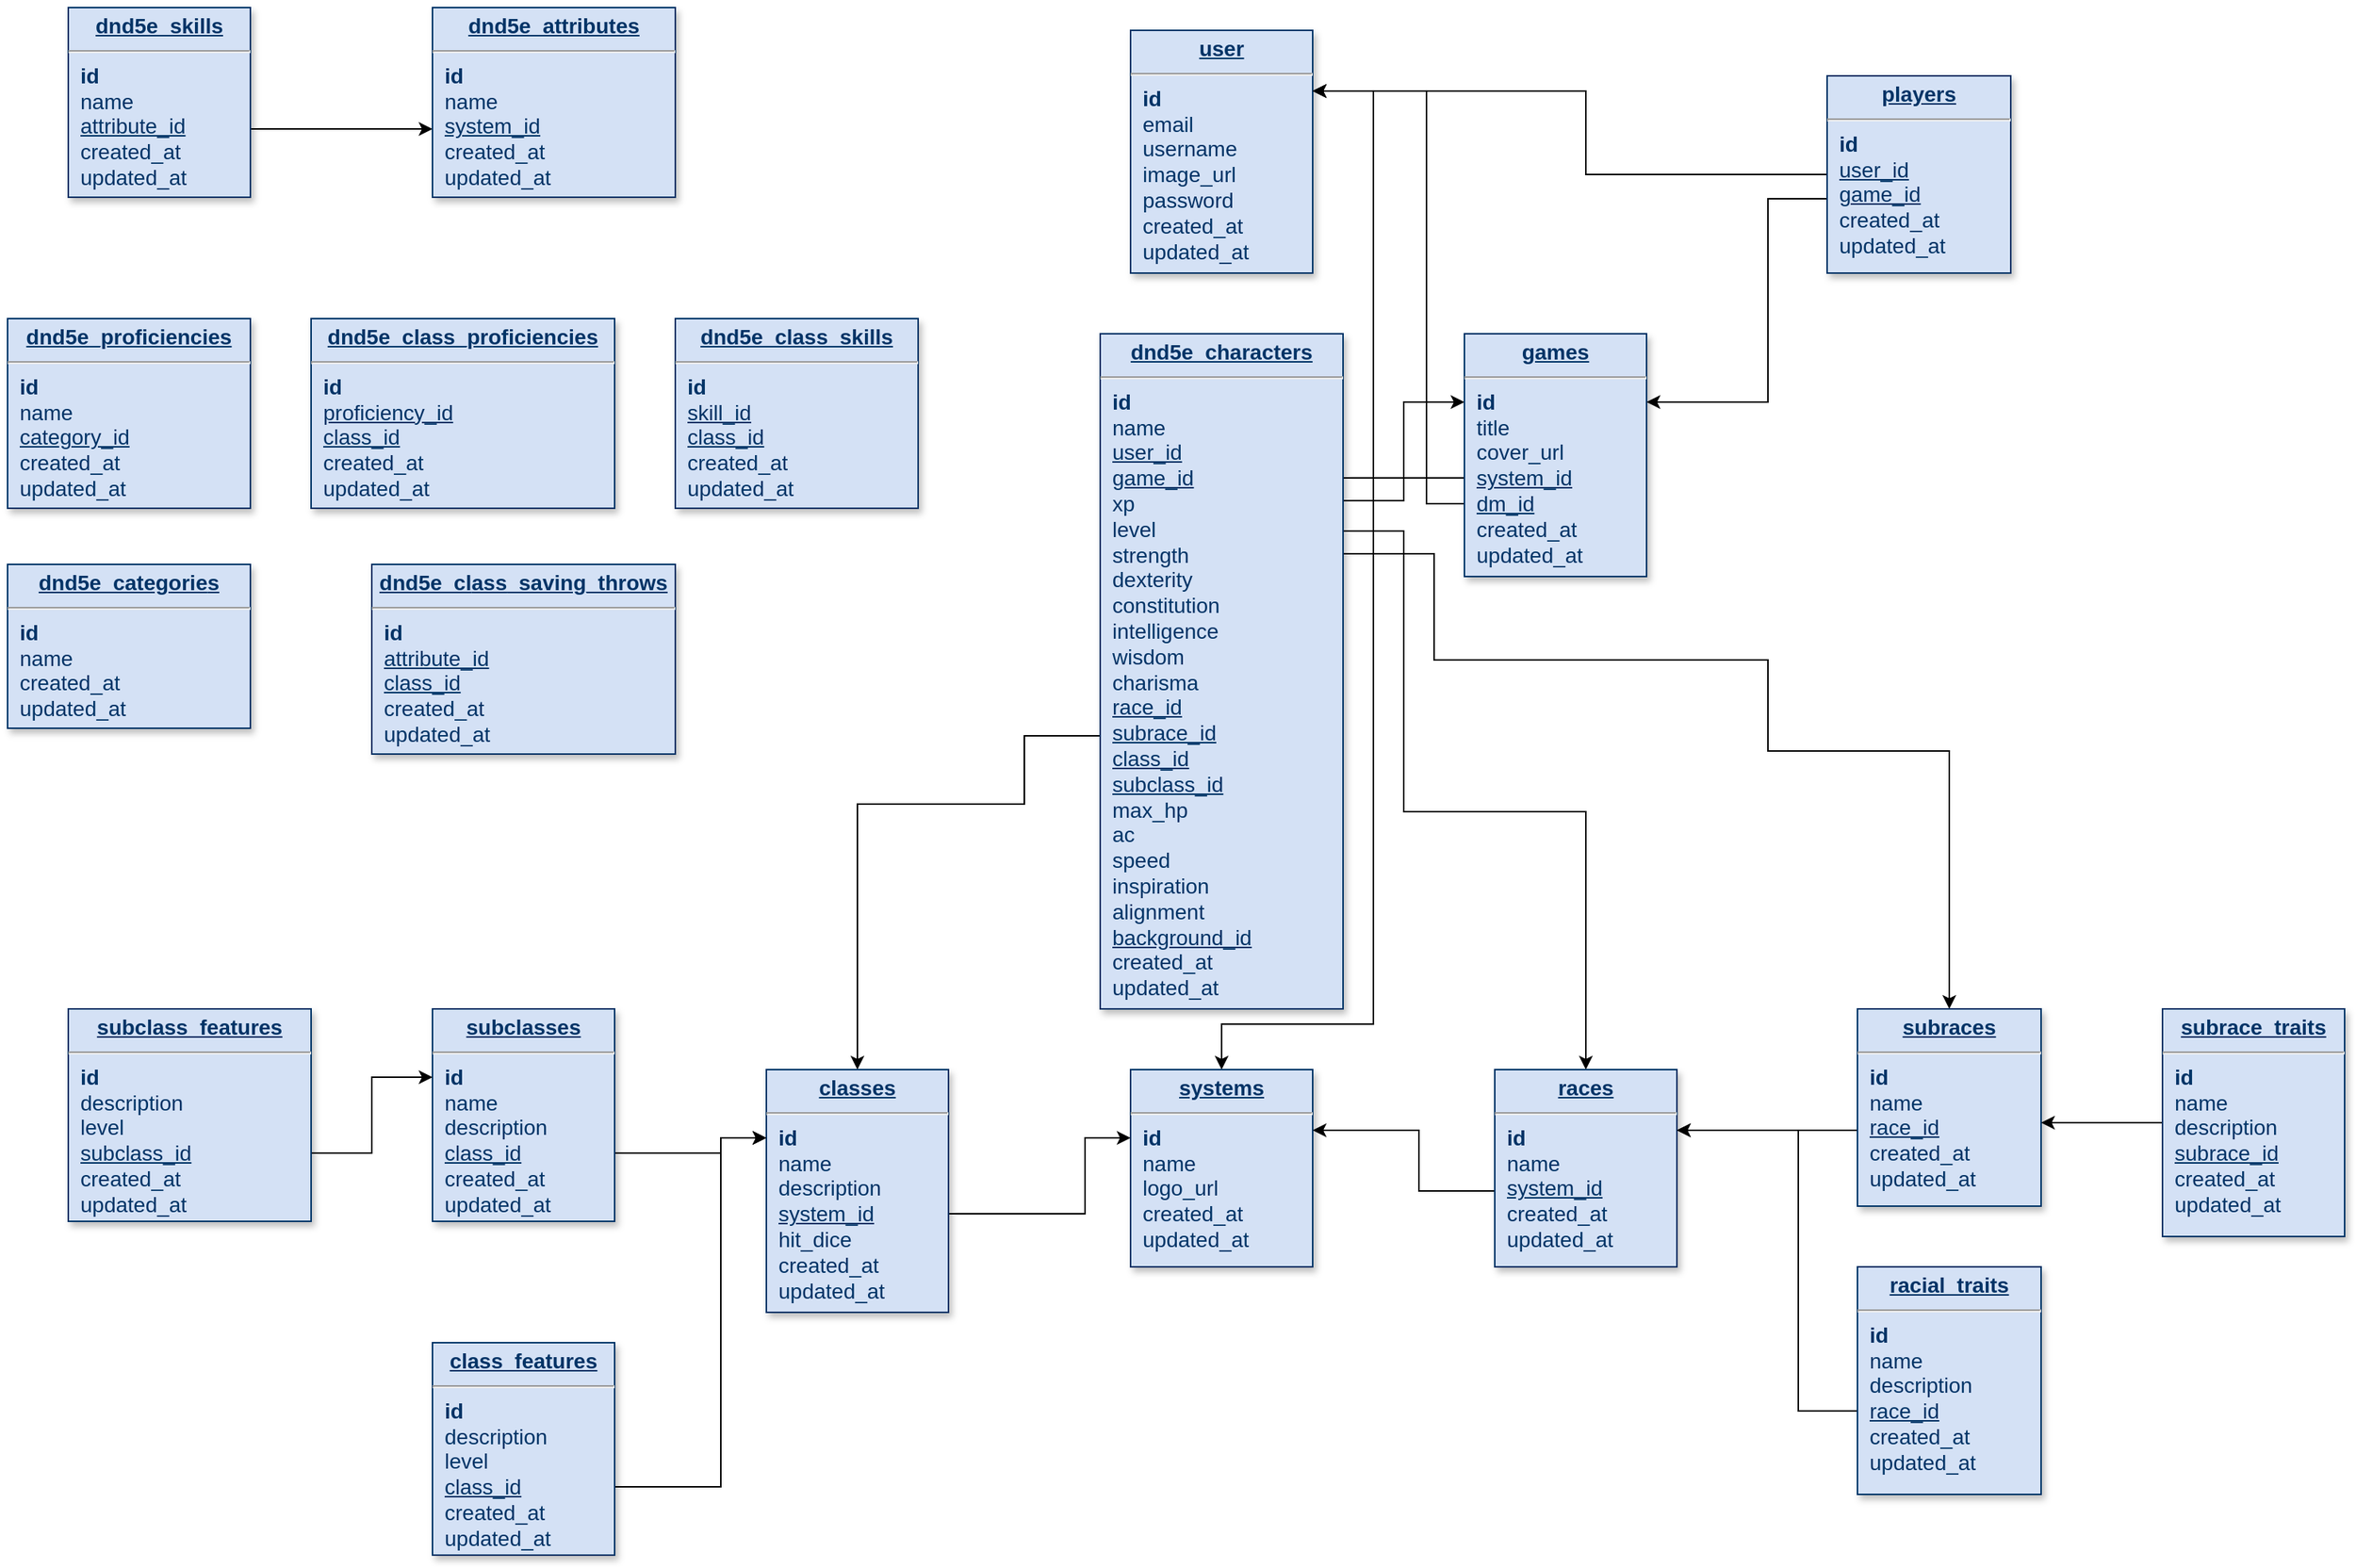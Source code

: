 <mxfile version="21.3.7" type="github">
  <diagram name="Page-1" id="efa7a0a1-bf9b-a30e-e6df-94a7791c09e9">
    <mxGraphModel dx="2255" dy="1251" grid="1" gridSize="5" guides="1" tooltips="1" connect="1" arrows="1" fold="1" page="1" pageScale="1" pageWidth="826" pageHeight="1169" background="none" math="0" shadow="0">
      <root>
        <mxCell id="0" />
        <mxCell id="1" parent="0" />
        <mxCell id="22" value="&lt;p style=&quot;margin: 4px 0px 0px; text-align: center; text-decoration: underline; font-size: 14px;&quot;&gt;&lt;strong style=&quot;&quot;&gt;&lt;font style=&quot;font-size: 14px;&quot;&gt;user&lt;/font&gt;&lt;/strong&gt;&lt;/p&gt;&lt;hr style=&quot;font-size: 14px;&quot;&gt;&lt;p style=&quot;margin: 0px 0px 0px 8px; font-size: 14px;&quot;&gt;&lt;b&gt;&lt;font style=&quot;font-size: 14px;&quot;&gt;id&lt;/font&gt;&lt;/b&gt;&lt;/p&gt;&lt;p style=&quot;margin: 0px 0px 0px 8px; font-size: 14px;&quot;&gt;&lt;font style=&quot;font-size: 14px;&quot;&gt;email&lt;/font&gt;&lt;/p&gt;&lt;p style=&quot;margin: 0px 0px 0px 8px; font-size: 14px;&quot;&gt;&lt;font style=&quot;font-size: 14px;&quot;&gt;username&lt;/font&gt;&lt;/p&gt;&lt;p style=&quot;margin: 0px 0px 0px 8px; font-size: 14px;&quot;&gt;&lt;font style=&quot;font-size: 14px;&quot;&gt;image_url&lt;/font&gt;&lt;/p&gt;&lt;p style=&quot;margin: 0px 0px 0px 8px; font-size: 14px;&quot;&gt;&lt;font style=&quot;font-size: 14px;&quot;&gt;password&lt;/font&gt;&lt;/p&gt;&lt;p style=&quot;margin: 0px 0px 0px 8px; font-size: 14px;&quot;&gt;&lt;font style=&quot;font-size: 14px;&quot;&gt;created_at&lt;/font&gt;&lt;/p&gt;&lt;p style=&quot;margin: 0px 0px 0px 8px; font-size: 14px;&quot;&gt;&lt;font style=&quot;font-size: 14px;&quot;&gt;updated_at&lt;/font&gt;&lt;br&gt;&lt;/p&gt;" style="verticalAlign=top;align=left;overflow=fill;fontSize=12;fontFamily=Helvetica;html=1;strokeColor=#003366;shadow=1;fillColor=#D4E1F5;fontColor=#003366" parent="1" vertex="1">
          <mxGeometry x="760" y="40" width="120" height="160" as="geometry" />
        </mxCell>
        <mxCell id="K69NbA-3mkRU7eXwuRx7-141" style="edgeStyle=orthogonalEdgeStyle;rounded=0;orthogonalLoop=1;jettySize=auto;html=1;" edge="1" parent="1" source="K69NbA-3mkRU7eXwuRx7-114" target="22">
          <mxGeometry relative="1" as="geometry">
            <mxPoint x="920" y="335" as="sourcePoint" />
            <Array as="points">
              <mxPoint x="920" y="335" />
              <mxPoint x="920" y="80" />
            </Array>
          </mxGeometry>
        </mxCell>
        <mxCell id="K69NbA-3mkRU7eXwuRx7-175" style="edgeStyle=orthogonalEdgeStyle;rounded=0;orthogonalLoop=1;jettySize=auto;html=1;" edge="1" parent="1" source="K69NbA-3mkRU7eXwuRx7-114" target="K69NbA-3mkRU7eXwuRx7-139">
          <mxGeometry relative="1" as="geometry">
            <Array as="points">
              <mxPoint x="940" y="350" />
              <mxPoint x="940" y="285" />
            </Array>
          </mxGeometry>
        </mxCell>
        <mxCell id="K69NbA-3mkRU7eXwuRx7-178" style="edgeStyle=orthogonalEdgeStyle;rounded=0;orthogonalLoop=1;jettySize=auto;html=1;" edge="1" parent="1" source="K69NbA-3mkRU7eXwuRx7-114" target="K69NbA-3mkRU7eXwuRx7-168">
          <mxGeometry relative="1" as="geometry">
            <mxPoint x="730" y="405" as="sourcePoint" />
            <Array as="points">
              <mxPoint x="690" y="505" />
              <mxPoint x="690" y="550" />
              <mxPoint x="580" y="550" />
            </Array>
          </mxGeometry>
        </mxCell>
        <mxCell id="K69NbA-3mkRU7eXwuRx7-194" style="edgeStyle=orthogonalEdgeStyle;rounded=0;orthogonalLoop=1;jettySize=auto;html=1;" edge="1" parent="1" source="K69NbA-3mkRU7eXwuRx7-114" target="K69NbA-3mkRU7eXwuRx7-147">
          <mxGeometry relative="1" as="geometry">
            <Array as="points">
              <mxPoint x="940" y="370" />
              <mxPoint x="940" y="555" />
            </Array>
          </mxGeometry>
        </mxCell>
        <mxCell id="K69NbA-3mkRU7eXwuRx7-195" style="edgeStyle=orthogonalEdgeStyle;rounded=0;orthogonalLoop=1;jettySize=auto;html=1;" edge="1" parent="1" source="K69NbA-3mkRU7eXwuRx7-114" target="K69NbA-3mkRU7eXwuRx7-161">
          <mxGeometry relative="1" as="geometry">
            <mxPoint x="1185" y="490" as="targetPoint" />
            <Array as="points">
              <mxPoint x="960" y="385" />
              <mxPoint x="960" y="455" />
              <mxPoint x="1180" y="455" />
              <mxPoint x="1180" y="515" />
            </Array>
          </mxGeometry>
        </mxCell>
        <mxCell id="K69NbA-3mkRU7eXwuRx7-114" value="&lt;p style=&quot;margin: 4px 0px 0px; text-align: center; text-decoration: underline; font-size: 14px;&quot;&gt;&lt;b style=&quot;&quot;&gt;&lt;font style=&quot;font-size: 14px;&quot;&gt;dnd5e_characters&lt;/font&gt;&lt;/b&gt;&lt;/p&gt;&lt;hr style=&quot;font-size: 14px;&quot;&gt;&lt;p style=&quot;margin: 0px 0px 0px 8px; font-size: 14px;&quot;&gt;&lt;b&gt;&lt;font style=&quot;font-size: 14px;&quot;&gt;id&lt;/font&gt;&lt;/b&gt;&lt;/p&gt;&lt;p style=&quot;margin: 0px 0px 0px 8px; font-size: 14px;&quot;&gt;&lt;font style=&quot;font-size: 14px;&quot;&gt;name&lt;/font&gt;&lt;/p&gt;&lt;p style=&quot;margin: 0px 0px 0px 8px; font-size: 14px;&quot;&gt;&lt;u&gt;user_id&lt;/u&gt;&lt;/p&gt;&lt;p style=&quot;margin: 0px 0px 0px 8px; font-size: 14px;&quot;&gt;&lt;/p&gt;&lt;p style=&quot;margin: 0px 0px 0px 8px; font-size: 14px;&quot;&gt;&lt;u&gt;game_id&lt;/u&gt;&lt;/p&gt;&lt;p style=&quot;margin: 0px 0px 0px 8px; font-size: 14px;&quot;&gt;xp&lt;/p&gt;&lt;p style=&quot;margin: 0px 0px 0px 8px; font-size: 14px;&quot;&gt;&lt;font style=&quot;font-size: 14px;&quot;&gt;level&lt;/font&gt;&lt;/p&gt;&lt;p style=&quot;margin: 0px 0px 0px 8px; font-size: 14px;&quot;&gt;&lt;font style=&quot;font-size: 14px;&quot;&gt;strength&lt;/font&gt;&lt;/p&gt;&lt;p style=&quot;margin: 0px 0px 0px 8px; font-size: 14px;&quot;&gt;&lt;font style=&quot;font-size: 14px;&quot;&gt;dexterity&lt;/font&gt;&lt;/p&gt;&lt;p style=&quot;margin: 0px 0px 0px 8px; font-size: 14px;&quot;&gt;&lt;font style=&quot;font-size: 14px;&quot;&gt;constitution&lt;/font&gt;&lt;/p&gt;&lt;p style=&quot;margin: 0px 0px 0px 8px; font-size: 14px;&quot;&gt;intelligence&lt;/p&gt;&lt;p style=&quot;margin: 0px 0px 0px 8px; font-size: 14px;&quot;&gt;wisdom&lt;/p&gt;&lt;p style=&quot;margin: 0px 0px 0px 8px; font-size: 14px;&quot;&gt;charisma&lt;/p&gt;&lt;p style=&quot;margin: 0px 0px 0px 8px; font-size: 14px;&quot;&gt;&lt;u&gt;race_id&lt;/u&gt;&lt;/p&gt;&lt;p style=&quot;margin: 0px 0px 0px 8px; font-size: 14px;&quot;&gt;&lt;u&gt;subrace_id&lt;/u&gt;&lt;/p&gt;&lt;p style=&quot;margin: 0px 0px 0px 8px; font-size: 14px;&quot;&gt;&lt;u&gt;class_id&lt;/u&gt;&lt;/p&gt;&lt;p style=&quot;margin: 0px 0px 0px 8px; font-size: 14px;&quot;&gt;&lt;u&gt;subclass_id&lt;/u&gt;&lt;/p&gt;&lt;p style=&quot;margin: 0px 0px 0px 8px; font-size: 14px;&quot;&gt;max_hp&lt;/p&gt;&lt;p style=&quot;margin: 0px 0px 0px 8px; font-size: 14px;&quot;&gt;ac&lt;/p&gt;&lt;p style=&quot;margin: 0px 0px 0px 8px; font-size: 14px;&quot;&gt;speed&lt;/p&gt;&lt;p style=&quot;margin: 0px 0px 0px 8px; font-size: 14px;&quot;&gt;inspiration&lt;/p&gt;&lt;p style=&quot;margin: 0px 0px 0px 8px; font-size: 14px;&quot;&gt;alignment&lt;/p&gt;&lt;p style=&quot;margin: 0px 0px 0px 8px; font-size: 14px;&quot;&gt;&lt;u&gt;background_id&lt;/u&gt;&lt;/p&gt;&lt;p style=&quot;margin: 0px 0px 0px 8px; font-size: 14px;&quot;&gt;&lt;font style=&quot;font-size: 14px;&quot;&gt;created_at&lt;/font&gt;&lt;/p&gt;&lt;p style=&quot;margin: 0px 0px 0px 8px; font-size: 14px;&quot;&gt;&lt;font style=&quot;font-size: 14px;&quot;&gt;updated_at&lt;/font&gt;&lt;br&gt;&lt;/p&gt;" style="verticalAlign=top;align=left;overflow=fill;fontSize=12;fontFamily=Helvetica;html=1;strokeColor=#003366;shadow=1;fillColor=#D4E1F5;fontColor=#003366" vertex="1" parent="1">
          <mxGeometry x="740" y="240" width="160" height="445" as="geometry" />
        </mxCell>
        <mxCell id="K69NbA-3mkRU7eXwuRx7-140" style="edgeStyle=orthogonalEdgeStyle;rounded=0;orthogonalLoop=1;jettySize=auto;html=1;" edge="1" parent="1" source="K69NbA-3mkRU7eXwuRx7-139" target="22">
          <mxGeometry relative="1" as="geometry">
            <mxPoint x="960" y="80" as="targetPoint" />
            <Array as="points">
              <mxPoint x="955" y="352" />
              <mxPoint x="955" y="80" />
            </Array>
          </mxGeometry>
        </mxCell>
        <mxCell id="K69NbA-3mkRU7eXwuRx7-193" style="edgeStyle=orthogonalEdgeStyle;rounded=0;orthogonalLoop=1;jettySize=auto;html=1;" edge="1" parent="1" source="K69NbA-3mkRU7eXwuRx7-139" target="K69NbA-3mkRU7eXwuRx7-145">
          <mxGeometry relative="1" as="geometry">
            <Array as="points">
              <mxPoint x="920" y="335" />
              <mxPoint x="920" y="695" />
            </Array>
          </mxGeometry>
        </mxCell>
        <mxCell id="K69NbA-3mkRU7eXwuRx7-139" value="&lt;p style=&quot;margin: 4px 0px 0px; text-align: center; text-decoration: underline; font-size: 14px;&quot;&gt;&lt;strong style=&quot;&quot;&gt;&lt;font style=&quot;font-size: 14px;&quot;&gt;games&lt;/font&gt;&lt;/strong&gt;&lt;/p&gt;&lt;hr style=&quot;font-size: 14px;&quot;&gt;&lt;p style=&quot;margin: 0px 0px 0px 8px; font-size: 14px;&quot;&gt;&lt;b&gt;&lt;font style=&quot;font-size: 14px;&quot;&gt;id&lt;/font&gt;&lt;/b&gt;&lt;/p&gt;&lt;p style=&quot;margin: 0px 0px 0px 8px; font-size: 14px;&quot;&gt;title&lt;/p&gt;&lt;p style=&quot;margin: 0px 0px 0px 8px; font-size: 14px;&quot;&gt;&lt;font style=&quot;font-size: 14px;&quot;&gt;cover_url&lt;/font&gt;&lt;/p&gt;&lt;p style=&quot;margin: 0px 0px 0px 8px; font-size: 14px;&quot;&gt;&lt;font style=&quot;font-size: 14px;&quot;&gt;&lt;u&gt;system_id&lt;/u&gt;&lt;/font&gt;&lt;/p&gt;&lt;p style=&quot;margin: 0px 0px 0px 8px; font-size: 14px;&quot;&gt;&lt;font style=&quot;font-size: 14px;&quot;&gt;&lt;u&gt;dm_id&lt;/u&gt;&lt;/font&gt;&lt;/p&gt;&lt;p style=&quot;margin: 0px 0px 0px 8px; font-size: 14px;&quot;&gt;&lt;font style=&quot;font-size: 14px;&quot;&gt;created_at&lt;/font&gt;&lt;/p&gt;&lt;p style=&quot;margin: 0px 0px 0px 8px; font-size: 14px;&quot;&gt;&lt;font style=&quot;font-size: 14px;&quot;&gt;updated_at&lt;/font&gt;&lt;br&gt;&lt;/p&gt;" style="verticalAlign=top;align=left;overflow=fill;fontSize=12;fontFamily=Helvetica;html=1;strokeColor=#003366;shadow=1;fillColor=#D4E1F5;fontColor=#003366" vertex="1" parent="1">
          <mxGeometry x="980" y="240" width="120" height="160" as="geometry" />
        </mxCell>
        <mxCell id="K69NbA-3mkRU7eXwuRx7-144" style="edgeStyle=orthogonalEdgeStyle;rounded=0;orthogonalLoop=1;jettySize=auto;html=1;" edge="1" parent="1" source="K69NbA-3mkRU7eXwuRx7-142" target="K69NbA-3mkRU7eXwuRx7-139">
          <mxGeometry relative="1" as="geometry">
            <mxPoint x="1170" y="285" as="targetPoint" />
            <Array as="points">
              <mxPoint x="1180" y="151" />
              <mxPoint x="1180" y="285" />
            </Array>
          </mxGeometry>
        </mxCell>
        <mxCell id="K69NbA-3mkRU7eXwuRx7-188" style="edgeStyle=orthogonalEdgeStyle;rounded=0;orthogonalLoop=1;jettySize=auto;html=1;" edge="1" parent="1" source="K69NbA-3mkRU7eXwuRx7-142" target="22">
          <mxGeometry relative="1" as="geometry">
            <Array as="points">
              <mxPoint x="1060" y="135" />
              <mxPoint x="1060" y="80" />
            </Array>
          </mxGeometry>
        </mxCell>
        <mxCell id="K69NbA-3mkRU7eXwuRx7-142" value="&lt;p style=&quot;margin: 4px 0px 0px; text-align: center; text-decoration: underline; font-size: 14px;&quot;&gt;&lt;strong style=&quot;&quot;&gt;&lt;font style=&quot;font-size: 14px;&quot;&gt;players&lt;/font&gt;&lt;/strong&gt;&lt;/p&gt;&lt;hr style=&quot;font-size: 14px;&quot;&gt;&lt;p style=&quot;margin: 0px 0px 0px 8px; font-size: 14px;&quot;&gt;&lt;b&gt;&lt;font style=&quot;font-size: 14px;&quot;&gt;id&lt;/font&gt;&lt;/b&gt;&lt;/p&gt;&lt;p style=&quot;margin: 0px 0px 0px 8px; font-size: 14px;&quot;&gt;&lt;font style=&quot;font-size: 14px;&quot;&gt;&lt;u&gt;user_id&lt;/u&gt;&lt;/font&gt;&lt;/p&gt;&lt;p style=&quot;margin: 0px 0px 0px 8px; font-size: 14px;&quot;&gt;&lt;font style=&quot;font-size: 14px;&quot;&gt;&lt;u&gt;game_id&lt;/u&gt;&lt;/font&gt;&lt;/p&gt;&lt;p style=&quot;margin: 0px 0px 0px 8px; font-size: 14px;&quot;&gt;&lt;font style=&quot;font-size: 14px;&quot;&gt;created_at&lt;/font&gt;&lt;/p&gt;&lt;p style=&quot;margin: 0px 0px 0px 8px; font-size: 14px;&quot;&gt;&lt;font style=&quot;font-size: 14px;&quot;&gt;updated_at&lt;/font&gt;&lt;br&gt;&lt;/p&gt;" style="verticalAlign=top;align=left;overflow=fill;fontSize=12;fontFamily=Helvetica;html=1;strokeColor=#003366;shadow=1;fillColor=#D4E1F5;fontColor=#003366" vertex="1" parent="1">
          <mxGeometry x="1219" y="70" width="121" height="130" as="geometry" />
        </mxCell>
        <mxCell id="K69NbA-3mkRU7eXwuRx7-145" value="&lt;p style=&quot;margin: 4px 0px 0px; text-align: center; text-decoration: underline; font-size: 14px;&quot;&gt;&lt;strong style=&quot;&quot;&gt;&lt;font style=&quot;font-size: 14px;&quot;&gt;systems&lt;/font&gt;&lt;/strong&gt;&lt;/p&gt;&lt;hr style=&quot;font-size: 14px;&quot;&gt;&lt;p style=&quot;margin: 0px 0px 0px 8px; font-size: 14px;&quot;&gt;&lt;b&gt;&lt;font style=&quot;font-size: 14px;&quot;&gt;id&lt;/font&gt;&lt;/b&gt;&lt;/p&gt;&lt;p style=&quot;margin: 0px 0px 0px 8px; font-size: 14px;&quot;&gt;name&lt;/p&gt;&lt;p style=&quot;margin: 0px 0px 0px 8px; font-size: 14px;&quot;&gt;logo_url&lt;/p&gt;&lt;p style=&quot;margin: 0px 0px 0px 8px; font-size: 14px;&quot;&gt;&lt;font style=&quot;font-size: 14px;&quot;&gt;created_at&lt;/font&gt;&lt;/p&gt;&lt;p style=&quot;margin: 0px 0px 0px 8px; font-size: 14px;&quot;&gt;&lt;font style=&quot;font-size: 14px;&quot;&gt;updated_at&lt;/font&gt;&lt;br&gt;&lt;/p&gt;" style="verticalAlign=top;align=left;overflow=fill;fontSize=12;fontFamily=Helvetica;html=1;strokeColor=#003366;shadow=1;fillColor=#D4E1F5;fontColor=#003366" vertex="1" parent="1">
          <mxGeometry x="760" y="725" width="120" height="130" as="geometry" />
        </mxCell>
        <mxCell id="K69NbA-3mkRU7eXwuRx7-159" style="edgeStyle=orthogonalEdgeStyle;rounded=0;orthogonalLoop=1;jettySize=auto;html=1;" edge="1" parent="1" source="K69NbA-3mkRU7eXwuRx7-147" target="K69NbA-3mkRU7eXwuRx7-145">
          <mxGeometry relative="1" as="geometry">
            <mxPoint x="960" y="785" as="sourcePoint" />
            <Array as="points">
              <mxPoint x="950" y="805" />
              <mxPoint x="950" y="765" />
            </Array>
          </mxGeometry>
        </mxCell>
        <mxCell id="K69NbA-3mkRU7eXwuRx7-147" value="&lt;p style=&quot;margin: 4px 0px 0px; text-align: center; text-decoration: underline; font-size: 14px;&quot;&gt;&lt;strong style=&quot;&quot;&gt;&lt;font style=&quot;font-size: 14px;&quot;&gt;races&lt;/font&gt;&lt;/strong&gt;&lt;/p&gt;&lt;hr style=&quot;font-size: 14px;&quot;&gt;&lt;p style=&quot;margin: 0px 0px 0px 8px; font-size: 14px;&quot;&gt;&lt;b&gt;&lt;font style=&quot;font-size: 14px;&quot;&gt;id&lt;/font&gt;&lt;/b&gt;&lt;/p&gt;&lt;p style=&quot;margin: 0px 0px 0px 8px; font-size: 14px;&quot;&gt;name&lt;/p&gt;&lt;p style=&quot;margin: 0px 0px 0px 8px; font-size: 14px;&quot;&gt;&lt;u&gt;system_id&lt;/u&gt;&lt;/p&gt;&lt;p style=&quot;margin: 0px 0px 0px 8px; font-size: 14px;&quot;&gt;&lt;font style=&quot;font-size: 14px;&quot;&gt;created_at&lt;/font&gt;&lt;/p&gt;&lt;p style=&quot;margin: 0px 0px 0px 8px; font-size: 14px;&quot;&gt;&lt;font style=&quot;font-size: 14px;&quot;&gt;updated_at&lt;/font&gt;&lt;br&gt;&lt;/p&gt;" style="verticalAlign=top;align=left;overflow=fill;fontSize=12;fontFamily=Helvetica;html=1;strokeColor=#003366;shadow=1;fillColor=#D4E1F5;fontColor=#003366" vertex="1" parent="1">
          <mxGeometry x="1000" y="725" width="120" height="130" as="geometry" />
        </mxCell>
        <mxCell id="K69NbA-3mkRU7eXwuRx7-163" style="edgeStyle=orthogonalEdgeStyle;rounded=0;orthogonalLoop=1;jettySize=auto;html=1;" edge="1" parent="1" source="K69NbA-3mkRU7eXwuRx7-161" target="K69NbA-3mkRU7eXwuRx7-147">
          <mxGeometry relative="1" as="geometry">
            <mxPoint x="1230" y="765" as="sourcePoint" />
            <Array as="points">
              <mxPoint x="1220" y="765" />
              <mxPoint x="1220" y="765" />
            </Array>
          </mxGeometry>
        </mxCell>
        <mxCell id="K69NbA-3mkRU7eXwuRx7-161" value="&lt;p style=&quot;margin: 4px 0px 0px; text-align: center; text-decoration: underline; font-size: 14px;&quot;&gt;&lt;strong style=&quot;&quot;&gt;&lt;font style=&quot;font-size: 14px;&quot;&gt;subraces&lt;/font&gt;&lt;/strong&gt;&lt;/p&gt;&lt;hr style=&quot;font-size: 14px;&quot;&gt;&lt;p style=&quot;margin: 0px 0px 0px 8px; font-size: 14px;&quot;&gt;&lt;b&gt;&lt;font style=&quot;font-size: 14px;&quot;&gt;id&lt;/font&gt;&lt;/b&gt;&lt;/p&gt;&lt;p style=&quot;margin: 0px 0px 0px 8px; font-size: 14px;&quot;&gt;name&lt;/p&gt;&lt;p style=&quot;margin: 0px 0px 0px 8px; font-size: 14px;&quot;&gt;&lt;u&gt;race_id&lt;/u&gt;&lt;/p&gt;&lt;p style=&quot;margin: 0px 0px 0px 8px; font-size: 14px;&quot;&gt;&lt;font style=&quot;font-size: 14px;&quot;&gt;created_at&lt;/font&gt;&lt;/p&gt;&lt;p style=&quot;margin: 0px 0px 0px 8px; font-size: 14px;&quot;&gt;&lt;font style=&quot;font-size: 14px;&quot;&gt;updated_at&lt;/font&gt;&lt;br&gt;&lt;/p&gt;" style="verticalAlign=top;align=left;overflow=fill;fontSize=12;fontFamily=Helvetica;html=1;strokeColor=#003366;shadow=1;fillColor=#D4E1F5;fontColor=#003366" vertex="1" parent="1">
          <mxGeometry x="1239" y="685" width="121" height="130" as="geometry" />
        </mxCell>
        <mxCell id="K69NbA-3mkRU7eXwuRx7-179" style="edgeStyle=orthogonalEdgeStyle;rounded=0;orthogonalLoop=1;jettySize=auto;html=1;" edge="1" parent="1" source="K69NbA-3mkRU7eXwuRx7-164" target="K69NbA-3mkRU7eXwuRx7-161">
          <mxGeometry relative="1" as="geometry">
            <mxPoint x="1425" y="725" as="targetPoint" />
            <Array as="points">
              <mxPoint x="1445" y="780" />
              <mxPoint x="1445" y="725" />
            </Array>
          </mxGeometry>
        </mxCell>
        <mxCell id="K69NbA-3mkRU7eXwuRx7-164" value="&lt;p style=&quot;margin: 4px 0px 0px; text-align: center; text-decoration: underline; font-size: 14px;&quot;&gt;&lt;strong style=&quot;&quot;&gt;&lt;font style=&quot;font-size: 14px;&quot;&gt;subrace_traits&lt;/font&gt;&lt;/strong&gt;&lt;/p&gt;&lt;hr style=&quot;font-size: 14px;&quot;&gt;&lt;p style=&quot;margin: 0px 0px 0px 8px; font-size: 14px;&quot;&gt;&lt;b&gt;&lt;font style=&quot;font-size: 14px;&quot;&gt;id&lt;/font&gt;&lt;/b&gt;&lt;/p&gt;&lt;p style=&quot;margin: 0px 0px 0px 8px; font-size: 14px;&quot;&gt;name&lt;/p&gt;&lt;p style=&quot;margin: 0px 0px 0px 8px; font-size: 14px;&quot;&gt;description&lt;/p&gt;&lt;p style=&quot;margin: 0px 0px 0px 8px; font-size: 14px;&quot;&gt;&lt;u&gt;subrace_id&lt;/u&gt;&lt;/p&gt;&lt;p style=&quot;margin: 0px 0px 0px 8px; font-size: 14px;&quot;&gt;&lt;font style=&quot;font-size: 14px;&quot;&gt;created_at&lt;/font&gt;&lt;/p&gt;&lt;p style=&quot;margin: 0px 0px 0px 8px; font-size: 14px;&quot;&gt;&lt;font style=&quot;font-size: 14px;&quot;&gt;updated_at&lt;/font&gt;&lt;br&gt;&lt;/p&gt;" style="verticalAlign=top;align=left;overflow=fill;fontSize=12;fontFamily=Helvetica;html=1;strokeColor=#003366;shadow=1;fillColor=#D4E1F5;fontColor=#003366" vertex="1" parent="1">
          <mxGeometry x="1440" y="685" width="120" height="150" as="geometry" />
        </mxCell>
        <mxCell id="K69NbA-3mkRU7eXwuRx7-167" style="edgeStyle=orthogonalEdgeStyle;rounded=0;orthogonalLoop=1;jettySize=auto;html=1;" edge="1" parent="1" source="K69NbA-3mkRU7eXwuRx7-166" target="K69NbA-3mkRU7eXwuRx7-147">
          <mxGeometry relative="1" as="geometry">
            <mxPoint x="1230" y="950" as="sourcePoint" />
            <Array as="points">
              <mxPoint x="1200" y="950" />
              <mxPoint x="1200" y="765" />
            </Array>
          </mxGeometry>
        </mxCell>
        <mxCell id="K69NbA-3mkRU7eXwuRx7-166" value="&lt;p style=&quot;margin: 4px 0px 0px; text-align: center; text-decoration: underline; font-size: 14px;&quot;&gt;&lt;strong style=&quot;&quot;&gt;&lt;font style=&quot;font-size: 14px;&quot;&gt;racial_traits&lt;/font&gt;&lt;/strong&gt;&lt;/p&gt;&lt;hr style=&quot;font-size: 14px;&quot;&gt;&lt;p style=&quot;margin: 0px 0px 0px 8px; font-size: 14px;&quot;&gt;&lt;b&gt;&lt;font style=&quot;font-size: 14px;&quot;&gt;id&lt;/font&gt;&lt;/b&gt;&lt;/p&gt;&lt;p style=&quot;margin: 0px 0px 0px 8px; font-size: 14px;&quot;&gt;name&lt;/p&gt;&lt;p style=&quot;margin: 0px 0px 0px 8px; font-size: 14px;&quot;&gt;description&lt;/p&gt;&lt;p style=&quot;margin: 0px 0px 0px 8px; font-size: 14px;&quot;&gt;&lt;u&gt;race_id&lt;/u&gt;&lt;/p&gt;&lt;p style=&quot;margin: 0px 0px 0px 8px; font-size: 14px;&quot;&gt;&lt;font style=&quot;font-size: 14px;&quot;&gt;created_at&lt;/font&gt;&lt;/p&gt;&lt;p style=&quot;margin: 0px 0px 0px 8px; font-size: 14px;&quot;&gt;&lt;font style=&quot;font-size: 14px;&quot;&gt;updated_at&lt;/font&gt;&lt;br&gt;&lt;/p&gt;" style="verticalAlign=top;align=left;overflow=fill;fontSize=12;fontFamily=Helvetica;html=1;strokeColor=#003366;shadow=1;fillColor=#D4E1F5;fontColor=#003366" vertex="1" parent="1">
          <mxGeometry x="1239" y="855" width="121" height="150" as="geometry" />
        </mxCell>
        <mxCell id="K69NbA-3mkRU7eXwuRx7-171" style="edgeStyle=orthogonalEdgeStyle;rounded=0;orthogonalLoop=1;jettySize=auto;html=1;" edge="1" parent="1" source="K69NbA-3mkRU7eXwuRx7-168" target="K69NbA-3mkRU7eXwuRx7-145">
          <mxGeometry relative="1" as="geometry">
            <mxPoint x="700" y="815" as="sourcePoint" />
            <mxPoint x="740" y="770" as="targetPoint" />
            <Array as="points">
              <mxPoint x="730" y="820" />
              <mxPoint x="730" y="770" />
            </Array>
          </mxGeometry>
        </mxCell>
        <mxCell id="K69NbA-3mkRU7eXwuRx7-168" value="&lt;p style=&quot;margin: 4px 0px 0px; text-align: center; text-decoration: underline; font-size: 14px;&quot;&gt;&lt;strong style=&quot;&quot;&gt;&lt;font style=&quot;font-size: 14px;&quot;&gt;classes&lt;/font&gt;&lt;/strong&gt;&lt;/p&gt;&lt;hr style=&quot;font-size: 14px;&quot;&gt;&lt;p style=&quot;margin: 0px 0px 0px 8px; font-size: 14px;&quot;&gt;&lt;b&gt;&lt;font style=&quot;font-size: 14px;&quot;&gt;id&lt;/font&gt;&lt;/b&gt;&lt;/p&gt;&lt;p style=&quot;margin: 0px 0px 0px 8px; font-size: 14px;&quot;&gt;name&lt;/p&gt;&lt;p style=&quot;margin: 0px 0px 0px 8px; font-size: 14px;&quot;&gt;description&lt;/p&gt;&lt;p style=&quot;margin: 0px 0px 0px 8px; font-size: 14px;&quot;&gt;&lt;u&gt;system_id&lt;/u&gt;&lt;/p&gt;&lt;p style=&quot;margin: 0px 0px 0px 8px; font-size: 14px;&quot;&gt;hit_dice&lt;/p&gt;&lt;p style=&quot;margin: 0px 0px 0px 8px; font-size: 14px;&quot;&gt;&lt;font style=&quot;font-size: 14px;&quot;&gt;created_at&lt;/font&gt;&lt;/p&gt;&lt;p style=&quot;margin: 0px 0px 0px 8px; font-size: 14px;&quot;&gt;&lt;font style=&quot;font-size: 14px;&quot;&gt;updated_at&lt;/font&gt;&lt;br&gt;&lt;/p&gt;" style="verticalAlign=top;align=left;overflow=fill;fontSize=12;fontFamily=Helvetica;html=1;strokeColor=#003366;shadow=1;fillColor=#D4E1F5;fontColor=#003366" vertex="1" parent="1">
          <mxGeometry x="520" y="725" width="120" height="160" as="geometry" />
        </mxCell>
        <mxCell id="K69NbA-3mkRU7eXwuRx7-180" style="edgeStyle=orthogonalEdgeStyle;rounded=0;orthogonalLoop=1;jettySize=auto;html=1;" edge="1" parent="1" source="K69NbA-3mkRU7eXwuRx7-170" target="K69NbA-3mkRU7eXwuRx7-168">
          <mxGeometry relative="1" as="geometry">
            <mxPoint x="510" y="770" as="targetPoint" />
            <Array as="points">
              <mxPoint x="490" y="780" />
              <mxPoint x="490" y="770" />
            </Array>
          </mxGeometry>
        </mxCell>
        <mxCell id="K69NbA-3mkRU7eXwuRx7-170" value="&lt;p style=&quot;margin: 4px 0px 0px; text-align: center; text-decoration: underline; font-size: 14px;&quot;&gt;&lt;strong style=&quot;&quot;&gt;&lt;font style=&quot;font-size: 14px;&quot;&gt;subclasses&lt;/font&gt;&lt;/strong&gt;&lt;/p&gt;&lt;hr style=&quot;font-size: 14px;&quot;&gt;&lt;p style=&quot;margin: 0px 0px 0px 8px; font-size: 14px;&quot;&gt;&lt;b&gt;&lt;font style=&quot;font-size: 14px;&quot;&gt;id&lt;/font&gt;&lt;/b&gt;&lt;/p&gt;&lt;p style=&quot;margin: 0px 0px 0px 8px; font-size: 14px;&quot;&gt;name&lt;/p&gt;&lt;p style=&quot;margin: 0px 0px 0px 8px; font-size: 14px;&quot;&gt;description&lt;/p&gt;&lt;p style=&quot;margin: 0px 0px 0px 8px; font-size: 14px;&quot;&gt;&lt;u&gt;class_id&lt;/u&gt;&lt;/p&gt;&lt;p style=&quot;margin: 0px 0px 0px 8px; font-size: 14px;&quot;&gt;&lt;font style=&quot;font-size: 14px;&quot;&gt;created_at&lt;/font&gt;&lt;/p&gt;&lt;p style=&quot;margin: 0px 0px 0px 8px; font-size: 14px;&quot;&gt;&lt;font style=&quot;font-size: 14px;&quot;&gt;updated_at&lt;/font&gt;&lt;br&gt;&lt;/p&gt;" style="verticalAlign=top;align=left;overflow=fill;fontSize=12;fontFamily=Helvetica;html=1;strokeColor=#003366;shadow=1;fillColor=#D4E1F5;fontColor=#003366" vertex="1" parent="1">
          <mxGeometry x="300" y="685" width="120" height="140" as="geometry" />
        </mxCell>
        <mxCell id="K69NbA-3mkRU7eXwuRx7-184" style="edgeStyle=orthogonalEdgeStyle;rounded=0;orthogonalLoop=1;jettySize=auto;html=1;" edge="1" parent="1" source="K69NbA-3mkRU7eXwuRx7-182" target="K69NbA-3mkRU7eXwuRx7-168">
          <mxGeometry relative="1" as="geometry">
            <mxPoint x="510" y="770" as="targetPoint" />
            <Array as="points">
              <mxPoint x="490" y="1000" />
              <mxPoint x="490" y="770" />
            </Array>
          </mxGeometry>
        </mxCell>
        <mxCell id="K69NbA-3mkRU7eXwuRx7-182" value="&lt;p style=&quot;margin: 4px 0px 0px; text-align: center; text-decoration: underline; font-size: 14px;&quot;&gt;&lt;strong style=&quot;&quot;&gt;&lt;font style=&quot;font-size: 14px;&quot;&gt;class_features&lt;/font&gt;&lt;/strong&gt;&lt;/p&gt;&lt;hr style=&quot;font-size: 14px;&quot;&gt;&lt;p style=&quot;margin: 0px 0px 0px 8px; font-size: 14px;&quot;&gt;&lt;b&gt;&lt;font style=&quot;font-size: 14px;&quot;&gt;id&lt;/font&gt;&lt;/b&gt;&lt;/p&gt;&lt;p style=&quot;margin: 0px 0px 0px 8px; font-size: 14px;&quot;&gt;&lt;span style=&quot;background-color: initial;&quot;&gt;description&lt;/span&gt;&lt;br&gt;&lt;/p&gt;&lt;p style=&quot;margin: 0px 0px 0px 8px; font-size: 14px;&quot;&gt;level&lt;/p&gt;&lt;p style=&quot;margin: 0px 0px 0px 8px; font-size: 14px;&quot;&gt;&lt;u&gt;class_id&lt;/u&gt;&lt;/p&gt;&lt;p style=&quot;margin: 0px 0px 0px 8px; font-size: 14px;&quot;&gt;&lt;font style=&quot;font-size: 14px;&quot;&gt;created_at&lt;/font&gt;&lt;/p&gt;&lt;p style=&quot;margin: 0px 0px 0px 8px; font-size: 14px;&quot;&gt;&lt;font style=&quot;font-size: 14px;&quot;&gt;updated_at&lt;/font&gt;&lt;br&gt;&lt;/p&gt;" style="verticalAlign=top;align=left;overflow=fill;fontSize=12;fontFamily=Helvetica;html=1;strokeColor=#003366;shadow=1;fillColor=#D4E1F5;fontColor=#003366" vertex="1" parent="1">
          <mxGeometry x="300" y="905" width="120" height="140" as="geometry" />
        </mxCell>
        <mxCell id="K69NbA-3mkRU7eXwuRx7-186" style="edgeStyle=orthogonalEdgeStyle;rounded=0;orthogonalLoop=1;jettySize=auto;html=1;" edge="1" parent="1" source="K69NbA-3mkRU7eXwuRx7-185" target="K69NbA-3mkRU7eXwuRx7-170">
          <mxGeometry relative="1" as="geometry">
            <mxPoint x="230" y="780" as="sourcePoint" />
            <mxPoint x="290" y="730" as="targetPoint" />
            <Array as="points">
              <mxPoint x="260" y="780" />
              <mxPoint x="260" y="730" />
            </Array>
          </mxGeometry>
        </mxCell>
        <mxCell id="K69NbA-3mkRU7eXwuRx7-185" value="&lt;p style=&quot;margin: 4px 0px 0px; text-align: center; text-decoration: underline; font-size: 14px;&quot;&gt;&lt;strong style=&quot;&quot;&gt;&lt;font style=&quot;font-size: 14px;&quot;&gt;subclass_features&lt;/font&gt;&lt;/strong&gt;&lt;/p&gt;&lt;hr style=&quot;font-size: 14px;&quot;&gt;&lt;p style=&quot;margin: 0px 0px 0px 8px; font-size: 14px;&quot;&gt;&lt;b&gt;&lt;font style=&quot;font-size: 14px;&quot;&gt;id&lt;/font&gt;&lt;/b&gt;&lt;/p&gt;&lt;p style=&quot;margin: 0px 0px 0px 8px; font-size: 14px;&quot;&gt;&lt;span style=&quot;background-color: initial;&quot;&gt;description&lt;/span&gt;&lt;br&gt;&lt;/p&gt;&lt;p style=&quot;margin: 0px 0px 0px 8px; font-size: 14px;&quot;&gt;level&lt;/p&gt;&lt;p style=&quot;margin: 0px 0px 0px 8px; font-size: 14px;&quot;&gt;&lt;u&gt;subclass_id&lt;/u&gt;&lt;/p&gt;&lt;p style=&quot;margin: 0px 0px 0px 8px; font-size: 14px;&quot;&gt;&lt;font style=&quot;font-size: 14px;&quot;&gt;created_at&lt;/font&gt;&lt;/p&gt;&lt;p style=&quot;margin: 0px 0px 0px 8px; font-size: 14px;&quot;&gt;&lt;font style=&quot;font-size: 14px;&quot;&gt;updated_at&lt;/font&gt;&lt;br&gt;&lt;/p&gt;" style="verticalAlign=top;align=left;overflow=fill;fontSize=12;fontFamily=Helvetica;html=1;strokeColor=#003366;shadow=1;fillColor=#D4E1F5;fontColor=#003366" vertex="1" parent="1">
          <mxGeometry x="60" y="685" width="160" height="140" as="geometry" />
        </mxCell>
        <mxCell id="K69NbA-3mkRU7eXwuRx7-200" style="edgeStyle=orthogonalEdgeStyle;rounded=0;orthogonalLoop=1;jettySize=auto;html=1;" edge="1" parent="1" source="K69NbA-3mkRU7eXwuRx7-191" target="K69NbA-3mkRU7eXwuRx7-198">
          <mxGeometry relative="1" as="geometry">
            <Array as="points">
              <mxPoint x="255" y="105" />
              <mxPoint x="255" y="105" />
            </Array>
          </mxGeometry>
        </mxCell>
        <mxCell id="K69NbA-3mkRU7eXwuRx7-191" value="&lt;p style=&quot;margin: 4px 0px 0px; text-align: center; text-decoration: underline; font-size: 14px;&quot;&gt;&lt;strong style=&quot;&quot;&gt;&lt;font style=&quot;font-size: 14px;&quot;&gt;dnd5e_skills&lt;/font&gt;&lt;/strong&gt;&lt;/p&gt;&lt;hr style=&quot;font-size: 14px;&quot;&gt;&lt;p style=&quot;margin: 0px 0px 0px 8px; font-size: 14px;&quot;&gt;&lt;b&gt;&lt;font style=&quot;font-size: 14px;&quot;&gt;id&lt;/font&gt;&lt;/b&gt;&lt;/p&gt;&lt;p style=&quot;margin: 0px 0px 0px 8px; font-size: 14px;&quot;&gt;name&lt;/p&gt;&lt;p style=&quot;margin: 0px 0px 0px 8px; font-size: 14px;&quot;&gt;&lt;u&gt;attribute_id&lt;/u&gt;&lt;/p&gt;&lt;p style=&quot;margin: 0px 0px 0px 8px; font-size: 14px;&quot;&gt;&lt;span style=&quot;background-color: initial;&quot;&gt;created_at&lt;/span&gt;&lt;br&gt;&lt;/p&gt;&lt;p style=&quot;margin: 0px 0px 0px 8px; font-size: 14px;&quot;&gt;&lt;font style=&quot;font-size: 14px;&quot;&gt;updated_at&lt;/font&gt;&lt;br&gt;&lt;/p&gt;" style="verticalAlign=top;align=left;overflow=fill;fontSize=12;fontFamily=Helvetica;html=1;strokeColor=#003366;shadow=1;fillColor=#D4E1F5;fontColor=#003366" vertex="1" parent="1">
          <mxGeometry x="60" y="25" width="120" height="125" as="geometry" />
        </mxCell>
        <mxCell id="K69NbA-3mkRU7eXwuRx7-198" value="&lt;p style=&quot;margin: 4px 0px 0px; text-align: center; text-decoration: underline; font-size: 14px;&quot;&gt;&lt;strong style=&quot;&quot;&gt;&lt;font style=&quot;font-size: 14px;&quot;&gt;dnd5e_attributes&lt;/font&gt;&lt;/strong&gt;&lt;/p&gt;&lt;hr style=&quot;font-size: 14px;&quot;&gt;&lt;p style=&quot;margin: 0px 0px 0px 8px; font-size: 14px;&quot;&gt;&lt;b&gt;&lt;font style=&quot;font-size: 14px;&quot;&gt;id&lt;/font&gt;&lt;/b&gt;&lt;/p&gt;&lt;p style=&quot;margin: 0px 0px 0px 8px; font-size: 14px;&quot;&gt;name&lt;/p&gt;&lt;p style=&quot;margin: 0px 0px 0px 8px; font-size: 14px;&quot;&gt;&lt;u&gt;system_id&lt;/u&gt;&lt;/p&gt;&lt;p style=&quot;margin: 0px 0px 0px 8px; font-size: 14px;&quot;&gt;&lt;font style=&quot;font-size: 14px;&quot;&gt;created_at&lt;/font&gt;&lt;/p&gt;&lt;p style=&quot;margin: 0px 0px 0px 8px; font-size: 14px;&quot;&gt;&lt;font style=&quot;font-size: 14px;&quot;&gt;updated_at&lt;/font&gt;&lt;br&gt;&lt;/p&gt;" style="verticalAlign=top;align=left;overflow=fill;fontSize=12;fontFamily=Helvetica;html=1;strokeColor=#003366;shadow=1;fillColor=#D4E1F5;fontColor=#003366" vertex="1" parent="1">
          <mxGeometry x="300" y="25" width="160" height="125" as="geometry" />
        </mxCell>
        <mxCell id="K69NbA-3mkRU7eXwuRx7-201" value="&lt;p style=&quot;margin: 4px 0px 0px; text-align: center; text-decoration: underline; font-size: 14px;&quot;&gt;&lt;strong&gt;dnd5e_cl&lt;/strong&gt;&lt;strong style=&quot;&quot;&gt;&lt;font style=&quot;font-size: 14px;&quot;&gt;ass_proficiencies&lt;/font&gt;&lt;/strong&gt;&lt;/p&gt;&lt;hr style=&quot;font-size: 14px;&quot;&gt;&lt;p style=&quot;margin: 0px 0px 0px 8px; font-size: 14px;&quot;&gt;&lt;b&gt;&lt;font style=&quot;font-size: 14px;&quot;&gt;id&lt;/font&gt;&lt;/b&gt;&lt;/p&gt;&lt;p style=&quot;margin: 0px 0px 0px 8px; font-size: 14px;&quot;&gt;&lt;u&gt;proficiency_id&lt;/u&gt;&lt;/p&gt;&lt;p style=&quot;margin: 0px 0px 0px 8px; font-size: 14px;&quot;&gt;&lt;u&gt;class_id&lt;/u&gt;&lt;/p&gt;&lt;p style=&quot;margin: 0px 0px 0px 8px; font-size: 14px;&quot;&gt;&lt;font style=&quot;font-size: 14px;&quot;&gt;created_at&lt;/font&gt;&lt;/p&gt;&lt;p style=&quot;margin: 0px 0px 0px 8px; font-size: 14px;&quot;&gt;&lt;font style=&quot;font-size: 14px;&quot;&gt;updated_at&lt;/font&gt;&lt;br&gt;&lt;/p&gt;" style="verticalAlign=top;align=left;overflow=fill;fontSize=12;fontFamily=Helvetica;html=1;strokeColor=#003366;shadow=1;fillColor=#D4E1F5;fontColor=#003366" vertex="1" parent="1">
          <mxGeometry x="220" y="230" width="200" height="125" as="geometry" />
        </mxCell>
        <mxCell id="K69NbA-3mkRU7eXwuRx7-202" value="&lt;p style=&quot;margin: 4px 0px 0px; text-align: center; text-decoration: underline; font-size: 14px;&quot;&gt;&lt;strong&gt;dnd5e&lt;/strong&gt;&lt;strong&gt;_proficiencies&lt;/strong&gt;&lt;br&gt;&lt;/p&gt;&lt;hr style=&quot;font-size: 14px;&quot;&gt;&lt;p style=&quot;margin: 0px 0px 0px 8px; font-size: 14px;&quot;&gt;&lt;b&gt;&lt;font style=&quot;font-size: 14px;&quot;&gt;id&lt;/font&gt;&lt;/b&gt;&lt;/p&gt;&lt;p style=&quot;margin: 0px 0px 0px 8px; font-size: 14px;&quot;&gt;&lt;span style=&quot;background-color: initial;&quot;&gt;name&lt;/span&gt;&lt;br&gt;&lt;/p&gt;&lt;p style=&quot;margin: 0px 0px 0px 8px; font-size: 14px;&quot;&gt;&lt;span style=&quot;background-color: initial;&quot;&gt;&lt;u&gt;category_id&lt;/u&gt;&lt;/span&gt;&lt;/p&gt;&lt;p style=&quot;margin: 0px 0px 0px 8px; font-size: 14px;&quot;&gt;&lt;font style=&quot;font-size: 14px;&quot;&gt;created_at&lt;/font&gt;&lt;/p&gt;&lt;p style=&quot;margin: 0px 0px 0px 8px; font-size: 14px;&quot;&gt;&lt;font style=&quot;font-size: 14px;&quot;&gt;updated_at&lt;/font&gt;&lt;br&gt;&lt;/p&gt;" style="verticalAlign=top;align=left;overflow=fill;fontSize=12;fontFamily=Helvetica;html=1;strokeColor=#003366;shadow=1;fillColor=#D4E1F5;fontColor=#003366" vertex="1" parent="1">
          <mxGeometry x="20" y="230" width="160" height="125" as="geometry" />
        </mxCell>
        <mxCell id="K69NbA-3mkRU7eXwuRx7-203" value="&lt;p style=&quot;margin: 4px 0px 0px; text-align: center; text-decoration: underline; font-size: 14px;&quot;&gt;&lt;strong&gt;dnd5e_categorie&lt;/strong&gt;&lt;strong&gt;s&lt;/strong&gt;&lt;br&gt;&lt;/p&gt;&lt;hr style=&quot;font-size: 14px;&quot;&gt;&lt;p style=&quot;margin: 0px 0px 0px 8px; font-size: 14px;&quot;&gt;&lt;b&gt;&lt;font style=&quot;font-size: 14px;&quot;&gt;id&lt;/font&gt;&lt;/b&gt;&lt;/p&gt;&lt;p style=&quot;margin: 0px 0px 0px 8px; font-size: 14px;&quot;&gt;&lt;span style=&quot;background-color: initial;&quot;&gt;name&lt;/span&gt;&lt;/p&gt;&lt;p style=&quot;margin: 0px 0px 0px 8px; font-size: 14px;&quot;&gt;&lt;font style=&quot;font-size: 14px;&quot;&gt;created_at&lt;/font&gt;&lt;/p&gt;&lt;p style=&quot;margin: 0px 0px 0px 8px; font-size: 14px;&quot;&gt;&lt;font style=&quot;font-size: 14px;&quot;&gt;updated_at&lt;/font&gt;&lt;br&gt;&lt;/p&gt;" style="verticalAlign=top;align=left;overflow=fill;fontSize=12;fontFamily=Helvetica;html=1;strokeColor=#003366;shadow=1;fillColor=#D4E1F5;fontColor=#003366" vertex="1" parent="1">
          <mxGeometry x="20" y="392" width="160" height="108" as="geometry" />
        </mxCell>
        <mxCell id="K69NbA-3mkRU7eXwuRx7-204" value="&lt;p style=&quot;margin: 4px 0px 0px; text-align: center; text-decoration: underline; font-size: 14px;&quot;&gt;&lt;strong&gt;dnd5e_cl&lt;/strong&gt;&lt;strong&gt;ass&lt;/strong&gt;&lt;strong style=&quot;&quot;&gt;&lt;font style=&quot;font-size: 14px;&quot;&gt;_saving_throws&lt;/font&gt;&lt;/strong&gt;&lt;/p&gt;&lt;hr style=&quot;font-size: 14px;&quot;&gt;&lt;p style=&quot;margin: 0px 0px 0px 8px; font-size: 14px;&quot;&gt;&lt;b&gt;&lt;font style=&quot;font-size: 14px;&quot;&gt;id&lt;/font&gt;&lt;/b&gt;&lt;/p&gt;&lt;p style=&quot;margin: 0px 0px 0px 8px; font-size: 14px;&quot;&gt;&lt;u&gt;attribute_id&lt;/u&gt;&lt;/p&gt;&lt;p style=&quot;margin: 0px 0px 0px 8px; font-size: 14px;&quot;&gt;&lt;u&gt;class_id&lt;/u&gt;&lt;/p&gt;&lt;p style=&quot;margin: 0px 0px 0px 8px; font-size: 14px;&quot;&gt;&lt;font style=&quot;font-size: 14px;&quot;&gt;created_at&lt;/font&gt;&lt;/p&gt;&lt;p style=&quot;margin: 0px 0px 0px 8px; font-size: 14px;&quot;&gt;&lt;font style=&quot;font-size: 14px;&quot;&gt;updated_at&lt;/font&gt;&lt;br&gt;&lt;/p&gt;" style="verticalAlign=top;align=left;overflow=fill;fontSize=12;fontFamily=Helvetica;html=1;strokeColor=#003366;shadow=1;fillColor=#D4E1F5;fontColor=#003366" vertex="1" parent="1">
          <mxGeometry x="260" y="392" width="200" height="125" as="geometry" />
        </mxCell>
        <mxCell id="K69NbA-3mkRU7eXwuRx7-205" value="&lt;p style=&quot;margin: 4px 0px 0px; text-align: center; text-decoration: underline; font-size: 14px;&quot;&gt;&lt;strong style=&quot;&quot;&gt;&lt;font style=&quot;font-size: 14px;&quot;&gt;dnd5e_class_skills&lt;/font&gt;&lt;/strong&gt;&lt;/p&gt;&lt;hr style=&quot;font-size: 14px;&quot;&gt;&lt;p style=&quot;margin: 0px 0px 0px 8px; font-size: 14px;&quot;&gt;&lt;b&gt;&lt;font style=&quot;font-size: 14px;&quot;&gt;id&lt;/font&gt;&lt;/b&gt;&lt;/p&gt;&lt;p style=&quot;margin: 0px 0px 0px 8px; font-size: 14px;&quot;&gt;&lt;u&gt;skill_id&lt;/u&gt;&lt;/p&gt;&lt;p style=&quot;margin: 0px 0px 0px 8px; font-size: 14px;&quot;&gt;&lt;u&gt;class_id&lt;/u&gt;&lt;/p&gt;&lt;p style=&quot;margin: 0px 0px 0px 8px; font-size: 14px;&quot;&gt;&lt;font style=&quot;font-size: 14px;&quot;&gt;created_at&lt;/font&gt;&lt;/p&gt;&lt;p style=&quot;margin: 0px 0px 0px 8px; font-size: 14px;&quot;&gt;&lt;font style=&quot;font-size: 14px;&quot;&gt;updated_at&lt;/font&gt;&lt;br&gt;&lt;/p&gt;" style="verticalAlign=top;align=left;overflow=fill;fontSize=12;fontFamily=Helvetica;html=1;strokeColor=#003366;shadow=1;fillColor=#D4E1F5;fontColor=#003366" vertex="1" parent="1">
          <mxGeometry x="460" y="230" width="160" height="125" as="geometry" />
        </mxCell>
      </root>
    </mxGraphModel>
  </diagram>
</mxfile>
